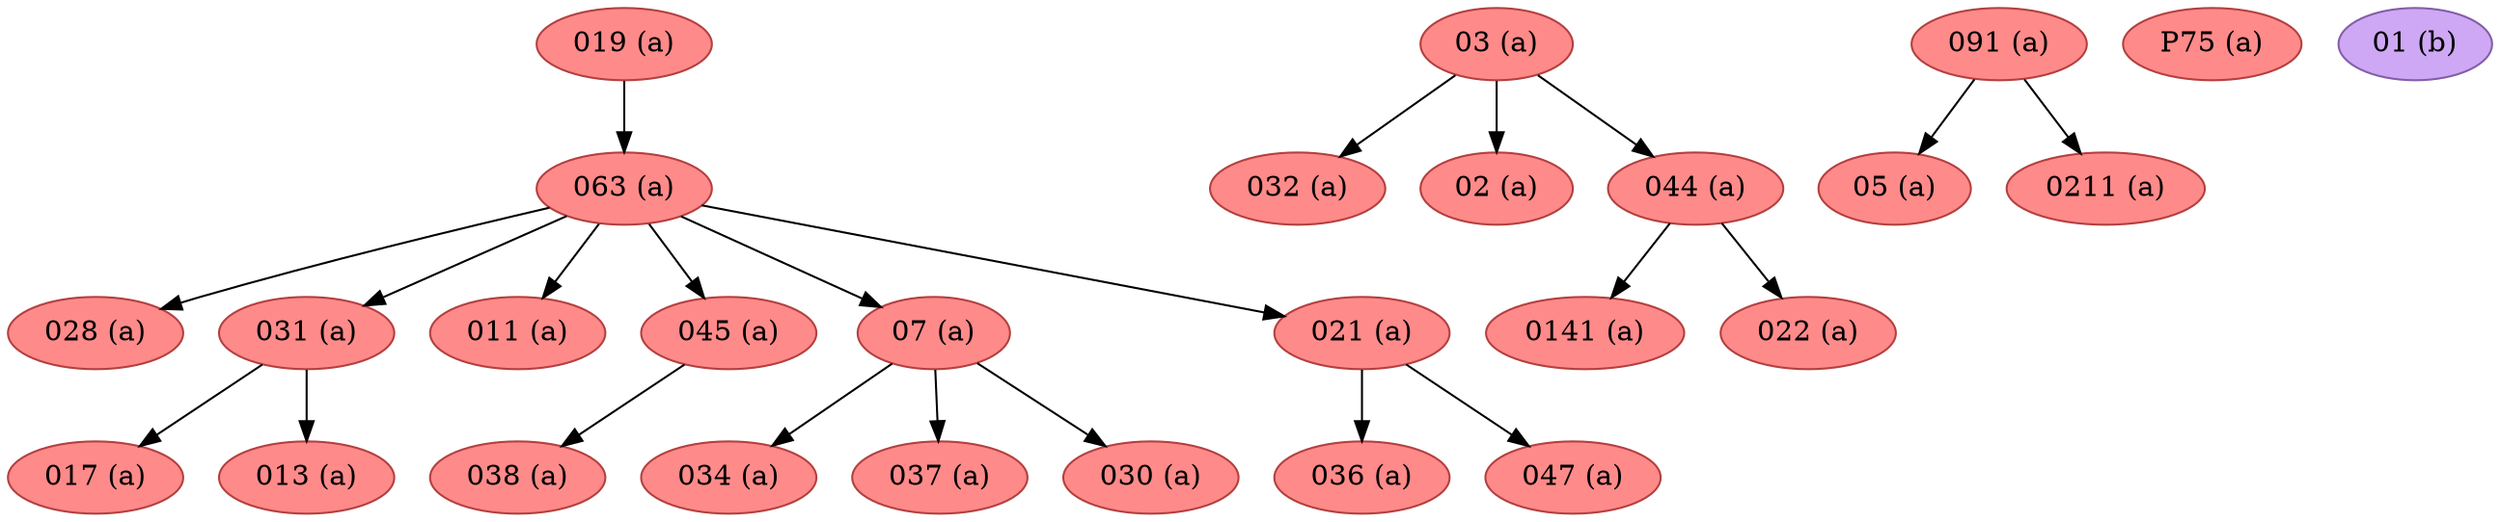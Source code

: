 strict digraph G {
"038 (a)" [fillcolor="#FF8A8A", color="#b43f3f", style=filled];
"032 (a)" [fillcolor="#FF8A8A", color="#b43f3f", style=filled];
"034 (a)" [fillcolor="#FF8A8A", color="#b43f3f", style=filled];
"063 (a)" [fillcolor="#FF8A8A", color="#b43f3f", style=filled];
"05 (a)" [fillcolor="#FF8A8A", color="#b43f3f", style=filled];
"028 (a)" [fillcolor="#FF8A8A", color="#b43f3f", style=filled];
"02 (a)" [fillcolor="#FF8A8A", color="#b43f3f", style=filled];
"03 (a)" [fillcolor="#FF8A8A", color="#b43f3f", style=filled];
"044 (a)" [fillcolor="#FF8A8A", color="#b43f3f", style=filled];
"0141 (a)" [fillcolor="#FF8A8A", color="#b43f3f", style=filled];
"019 (a)" [fillcolor="#FF8A8A", color="#b43f3f", style=filled];
"P75 (a)" [fillcolor="#FF8A8A", color="#b43f3f", style=filled];
"01 (b)" [fillcolor="#CEA8F4", color="#835da9", style=filled];
"0211 (a)" [fillcolor="#FF8A8A", color="#b43f3f", style=filled];
"031 (a)" [fillcolor="#FF8A8A", color="#b43f3f", style=filled];
"036 (a)" [fillcolor="#FF8A8A", color="#b43f3f", style=filled];
"017 (a)" [fillcolor="#FF8A8A", color="#b43f3f", style=filled];
"011 (a)" [fillcolor="#FF8A8A", color="#b43f3f", style=filled];
"047 (a)" [fillcolor="#FF8A8A", color="#b43f3f", style=filled];
"045 (a)" [fillcolor="#FF8A8A", color="#b43f3f", style=filled];
"022 (a)" [fillcolor="#FF8A8A", color="#b43f3f", style=filled];
"013 (a)" [fillcolor="#FF8A8A", color="#b43f3f", style=filled];
"091 (a)" [fillcolor="#FF8A8A", color="#b43f3f", style=filled];
"07 (a)" [fillcolor="#FF8A8A", color="#b43f3f", style=filled];
"037 (a)" [fillcolor="#FF8A8A", color="#b43f3f", style=filled];
"030 (a)" [fillcolor="#FF8A8A", color="#b43f3f", style=filled];
"021 (a)" [fillcolor="#FF8A8A", color="#b43f3f", style=filled];
"063 (a)" -> "028 (a)";
"063 (a)" -> "031 (a)";
"063 (a)" -> "07 (a)";
"063 (a)" -> "021 (a)";
"063 (a)" -> "011 (a)";
"063 (a)" -> "045 (a)";
"03 (a)" -> "032 (a)";
"03 (a)" -> "044 (a)";
"03 (a)" -> "02 (a)";
"044 (a)" -> "022 (a)";
"044 (a)" -> "0141 (a)";
"019 (a)" -> "063 (a)";
"031 (a)" -> "017 (a)";
"031 (a)" -> "013 (a)";
"045 (a)" -> "038 (a)";
"091 (a)" -> "05 (a)";
"091 (a)" -> "0211 (a)";
"07 (a)" -> "037 (a)";
"07 (a)" -> "030 (a)";
"07 (a)" -> "034 (a)";
"021 (a)" -> "036 (a)";
"021 (a)" -> "047 (a)";
}
